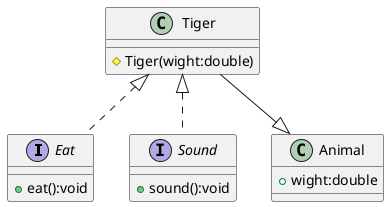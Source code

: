 @startuml

interface Eat {
    + eat():void
}
interface Sound {
    + sound():void
}
class Tiger {
    # Tiger(wight:double)
}

class Animal{
    +wight:double
}

Tiger --|> Animal
Tiger <|.. Sound
Tiger <|.. Eat

@enduml